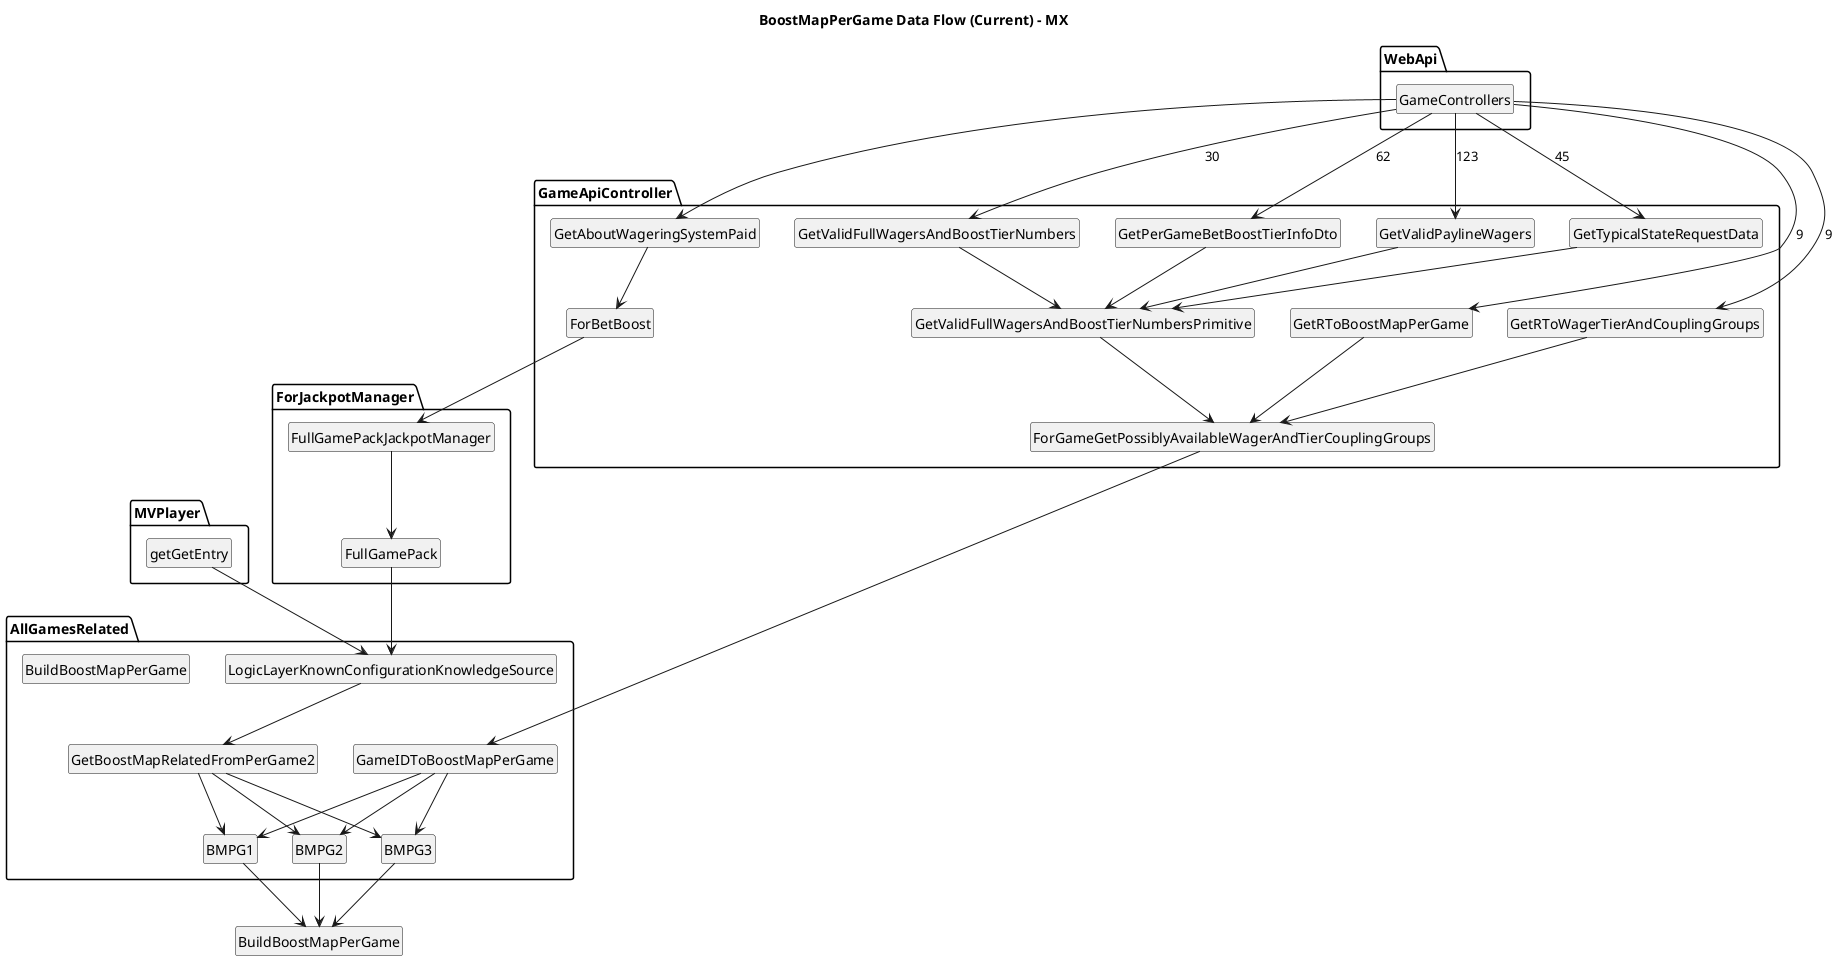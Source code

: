 ﻿' After identifying that BoostMapPerGame would map roughly to our BetPack concept,
' We made this diagram to document the chain of dependencies to BoostMapPerGame

@startuml

title "BoostMapPerGame Data Flow (Current) - MX"

'https://plantuml.com/class-diagram

'skinparam nodesep 35
'skinparam ranksep 60

'left to right direction
'skinparam linetype polyline
'skinparam nodesep 5
'skinparam ranksep 5
hide circle
hide methods
hide fields

package MVPlayer {
    class getGetEntry
}

package WebApi {
    class GameControllers
}

package GameApiController {
    class ForBetBoost
    class GetAboutWageringSystemPaid
    class GetValidPaylineWagers
    class GetRToBoostMapPerGame
    class GetRToWagerTierAndCouplingGroups
    class GetTypicalStateRequestData
    class GetValidFullWagersAndBoostTierNumbers
    class GetValidFullWagersAndBoostTierNumbersPrimitive
    class GetPerGameBetBoostTierInfoDto
    class ForGameGetPossiblyAvailableWagerAndTierCouplingGroups
}

package ForJackpotManager {
    class FullGamePackJackpotManager
    class FullGamePack
}

package AllGamesRelated {
    class LogicLayerKnownConfigurationKnowledgeSource
    class GetBoostMapRelatedFromPerGame2
    class GameIDToBoostMapPerGame
    class BMPG1
    class BMPG2
    class BMPG3
    class BuildBoostMapPerGame
}

'PlayStudios.MyVegas.GameLogic.MobileSlots.Games.AllGamesRelatedPlatform.BuildBoostMapPerGame
class BuildBoostMapPerGame

'PlayStudios.MyVegas.GameLogic.MobileSlots.Games.AllGamesRelatedPlatform.BMPG1
BMPG1 --> BuildBoostMapPerGame

'PlayStudios.MyVegas.GameLogic.MobileSlots.Games.AllGamesRelatedPlatform.BMPG2
BMPG2 --> BuildBoostMapPerGame

'PlayStudios.MyVegas.GameLogic.MobileSlots.Games.AllGamesRelatedPlatform.BMPG3
BMPG3 --> BuildBoostMapPerGame

'PlayStudios.MyVegas.Mobile.Slots.WebApi.Controllers.ForJackpotManager.GameIDToBoostMapPerGame
GameIDToBoostMapPerGame --> BMPG1
GameIDToBoostMapPerGame --> BMPG2
GameIDToBoostMapPerGame --> BMPG3

'PlayStudios.MyVegas.GameLogic.MobileSlots.Games.AllGamesRelatedPlatform.GetBoostMapRelatedFromPerGame2
GetBoostMapRelatedFromPerGame2 --> BMPG1
GetBoostMapRelatedFromPerGame2 --> BMPG2
GetBoostMapRelatedFromPerGame2 --> BMPG3

'PlayStudios.MyVegas.GameLogic.MobileSlots.Games.AllGamesRelatedPlatform.LogicLayerKnownConfigurationKnowledgeSource
LogicLayerKnownConfigurationKnowledgeSource --> GetBoostMapRelatedFromPerGame2

'PlayStudios.MyVegas.Mobile.Slots.WebApi.Controllers.ForJackpotManager.FullGamePack
FullGamePack --> LogicLayerKnownConfigurationKnowledgeSource

'PlayStudios.MyVegas.MVPlay.MVMPlatform.AllGames.getGetEntry
getGetEntry --> LogicLayerKnownConfigurationKnowledgeSource


'PlayStudios.MyVegas.Mobile.Slots.WebApi.Controllers.Games.GameApiControllerE.ForGameGetPossiblyAvailableWagerAndTierCouplingGroups
ForGameGetPossiblyAvailableWagerAndTierCouplingGroups --> GameIDToBoostMapPerGame


'PlayStudios.MyVegas.Mobile.Slots.WebApi.Controllers.Games.GameApiControllerE.GetRToWagerTierAndCouplingGroups
GetRToWagerTierAndCouplingGroups --> ForGameGetPossiblyAvailableWagerAndTierCouplingGroups
GameControllers --> GetRToWagerTierAndCouplingGroups : 9

'PlayStudios.MyVegas.Mobile.Slots.WebApi.Controllers.Games.GameApiControllerE.GetRToBoostMapPerGame
GetRToBoostMapPerGame --> ForGameGetPossiblyAvailableWagerAndTierCouplingGroups
GameControllers --> GetRToBoostMapPerGame : 9

'PlayStudios.MyVegas.Mobile.Slots.WebApi.Controllers.Games.GameApiControllerE.GetValidFullWagersAndBoostTierNumbersPrimitive
GetValidFullWagersAndBoostTierNumbersPrimitive --> ForGameGetPossiblyAvailableWagerAndTierCouplingGroups

GetValidPaylineWagers --> GetValidFullWagersAndBoostTierNumbersPrimitive
GameControllers --> GetValidPaylineWagers : 123

GetValidFullWagersAndBoostTierNumbers --> GetValidFullWagersAndBoostTierNumbersPrimitive
GameControllers --> GetValidFullWagersAndBoostTierNumbers : 30

GetPerGameBetBoostTierInfoDto --> GetValidFullWagersAndBoostTierNumbersPrimitive
GameControllers --> GetPerGameBetBoostTierInfoDto : 62

GetTypicalStateRequestData --> GetValidFullWagersAndBoostTierNumbersPrimitive
GameControllers --> GetTypicalStateRequestData : 45



GameControllers --> GetAboutWageringSystemPaid
GetAboutWageringSystemPaid --> ForBetBoost
ForBetBoost --> FullGamePackJackpotManager
FullGamePackJackpotManager --> FullGamePack


@enduml
